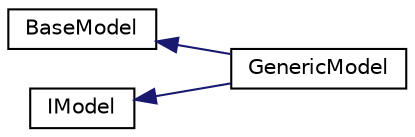 digraph G
{
  edge [fontname="Helvetica",fontsize="10",labelfontname="Helvetica",labelfontsize="10"];
  node [fontname="Helvetica",fontsize="10",shape=record];
  rankdir=LR;
  Node1 [label="BaseModel",height=0.2,width=0.4,color="black", fillcolor="white", style="filled",URL="$class_utopia_1_1_components_1_1_model_1_1_base_model.html"];
  Node1 -> Node2 [dir=back,color="midnightblue",fontsize="10",style="solid",fontname="Helvetica"];
  Node2 [label="GenericModel",height=0.2,width=0.4,color="black", fillcolor="white", style="filled",URL="$class_utopia_1_1_components_1_1_model_1_1_generic_model.html"];
  Node3 [label="IModel",height=0.2,width=0.4,color="black", fillcolor="white", style="filled",URL="$interface_utopia_1_1_components_1_1_model_1_1_i_model.html"];
  Node3 -> Node2 [dir=back,color="midnightblue",fontsize="10",style="solid",fontname="Helvetica"];
}
